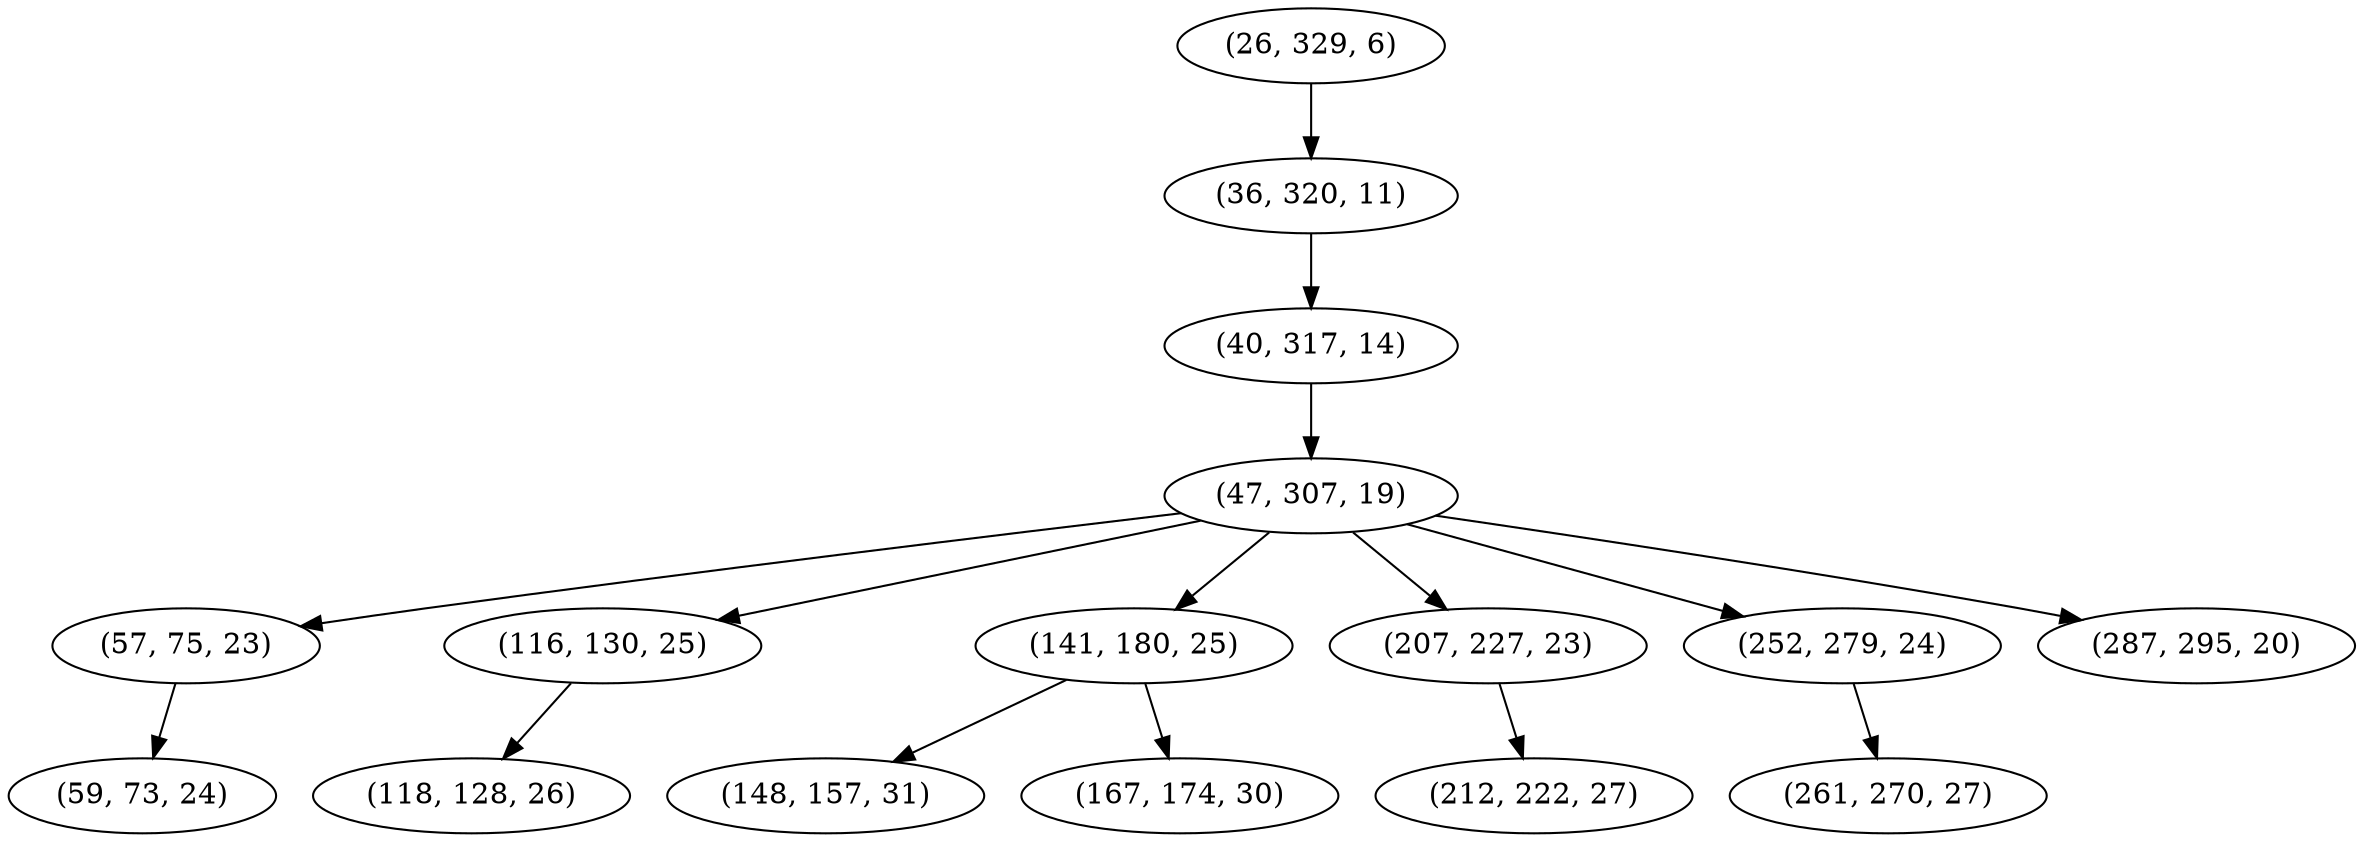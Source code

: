 digraph tree {
    "(26, 329, 6)";
    "(36, 320, 11)";
    "(40, 317, 14)";
    "(47, 307, 19)";
    "(57, 75, 23)";
    "(59, 73, 24)";
    "(116, 130, 25)";
    "(118, 128, 26)";
    "(141, 180, 25)";
    "(148, 157, 31)";
    "(167, 174, 30)";
    "(207, 227, 23)";
    "(212, 222, 27)";
    "(252, 279, 24)";
    "(261, 270, 27)";
    "(287, 295, 20)";
    "(26, 329, 6)" -> "(36, 320, 11)";
    "(36, 320, 11)" -> "(40, 317, 14)";
    "(40, 317, 14)" -> "(47, 307, 19)";
    "(47, 307, 19)" -> "(57, 75, 23)";
    "(47, 307, 19)" -> "(116, 130, 25)";
    "(47, 307, 19)" -> "(141, 180, 25)";
    "(47, 307, 19)" -> "(207, 227, 23)";
    "(47, 307, 19)" -> "(252, 279, 24)";
    "(47, 307, 19)" -> "(287, 295, 20)";
    "(57, 75, 23)" -> "(59, 73, 24)";
    "(116, 130, 25)" -> "(118, 128, 26)";
    "(141, 180, 25)" -> "(148, 157, 31)";
    "(141, 180, 25)" -> "(167, 174, 30)";
    "(207, 227, 23)" -> "(212, 222, 27)";
    "(252, 279, 24)" -> "(261, 270, 27)";
}
